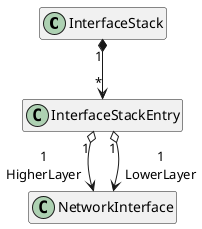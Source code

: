 @startuml

class InterfaceStack
InterfaceStack "1" *--> "*" InterfaceStackEntry
InterfaceStackEntry "1" o--> "1\nHigherLayer" NetworkInterface
InterfaceStackEntry "1" o--> "1\nLowerLayer" NetworkInterface

hide empty fields
hide empty methods

@enduml
